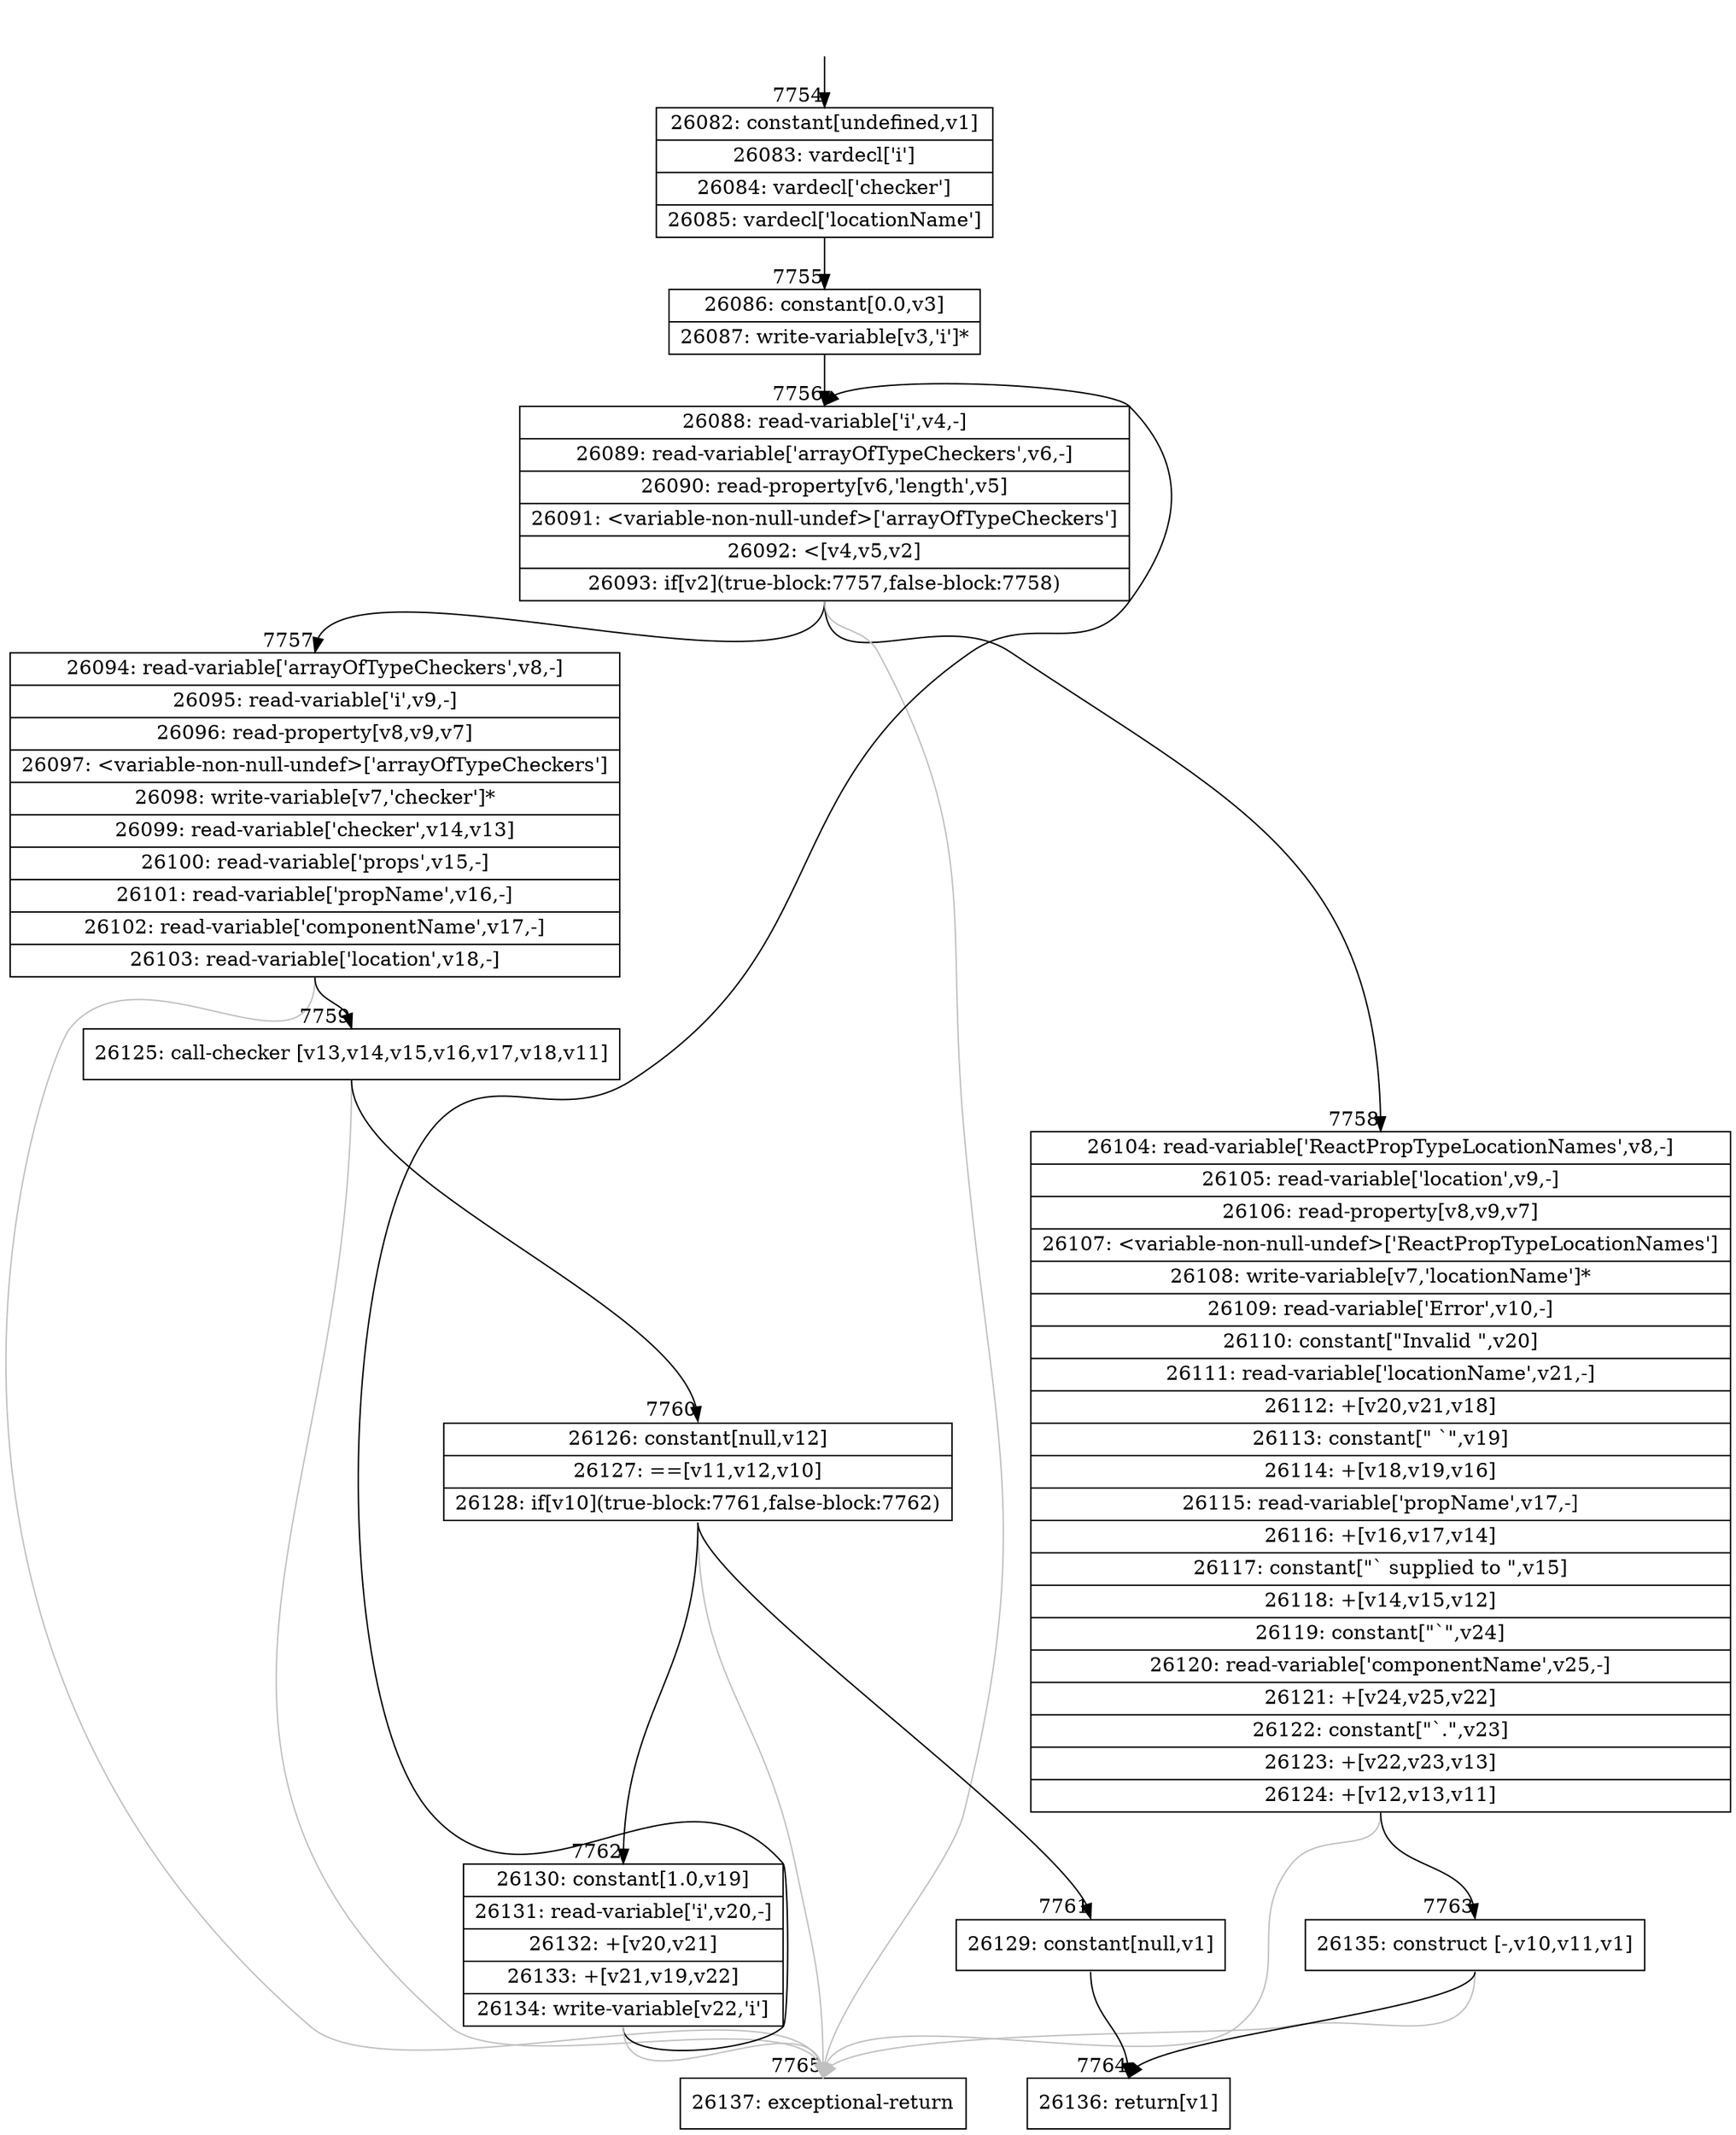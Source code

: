 digraph {
rankdir="TD"
BB_entry554[shape=none,label=""];
BB_entry554 -> BB7754 [tailport=s, headport=n, headlabel="    7754"]
BB7754 [shape=record label="{26082: constant[undefined,v1]|26083: vardecl['i']|26084: vardecl['checker']|26085: vardecl['locationName']}" ] 
BB7754 -> BB7755 [tailport=s, headport=n, headlabel="      7755"]
BB7755 [shape=record label="{26086: constant[0.0,v3]|26087: write-variable[v3,'i']*}" ] 
BB7755 -> BB7756 [tailport=s, headport=n, headlabel="      7756"]
BB7756 [shape=record label="{26088: read-variable['i',v4,-]|26089: read-variable['arrayOfTypeCheckers',v6,-]|26090: read-property[v6,'length',v5]|26091: \<variable-non-null-undef\>['arrayOfTypeCheckers']|26092: \<[v4,v5,v2]|26093: if[v2](true-block:7757,false-block:7758)}" ] 
BB7756 -> BB7757 [tailport=s, headport=n, headlabel="      7757"]
BB7756 -> BB7758 [tailport=s, headport=n, headlabel="      7758"]
BB7756 -> BB7765 [tailport=s, headport=n, color=gray, headlabel="      7765"]
BB7757 [shape=record label="{26094: read-variable['arrayOfTypeCheckers',v8,-]|26095: read-variable['i',v9,-]|26096: read-property[v8,v9,v7]|26097: \<variable-non-null-undef\>['arrayOfTypeCheckers']|26098: write-variable[v7,'checker']*|26099: read-variable['checker',v14,v13]|26100: read-variable['props',v15,-]|26101: read-variable['propName',v16,-]|26102: read-variable['componentName',v17,-]|26103: read-variable['location',v18,-]}" ] 
BB7757 -> BB7759 [tailport=s, headport=n, headlabel="      7759"]
BB7757 -> BB7765 [tailport=s, headport=n, color=gray]
BB7758 [shape=record label="{26104: read-variable['ReactPropTypeLocationNames',v8,-]|26105: read-variable['location',v9,-]|26106: read-property[v8,v9,v7]|26107: \<variable-non-null-undef\>['ReactPropTypeLocationNames']|26108: write-variable[v7,'locationName']*|26109: read-variable['Error',v10,-]|26110: constant[\"Invalid \",v20]|26111: read-variable['locationName',v21,-]|26112: +[v20,v21,v18]|26113: constant[\" `\",v19]|26114: +[v18,v19,v16]|26115: read-variable['propName',v17,-]|26116: +[v16,v17,v14]|26117: constant[\"` supplied to \",v15]|26118: +[v14,v15,v12]|26119: constant[\"`\",v24]|26120: read-variable['componentName',v25,-]|26121: +[v24,v25,v22]|26122: constant[\"`.\",v23]|26123: +[v22,v23,v13]|26124: +[v12,v13,v11]}" ] 
BB7758 -> BB7763 [tailport=s, headport=n, headlabel="      7763"]
BB7758 -> BB7765 [tailport=s, headport=n, color=gray]
BB7759 [shape=record label="{26125: call-checker [v13,v14,v15,v16,v17,v18,v11]}" ] 
BB7759 -> BB7760 [tailport=s, headport=n, headlabel="      7760"]
BB7759 -> BB7765 [tailport=s, headport=n, color=gray]
BB7760 [shape=record label="{26126: constant[null,v12]|26127: ==[v11,v12,v10]|26128: if[v10](true-block:7761,false-block:7762)}" ] 
BB7760 -> BB7761 [tailport=s, headport=n, headlabel="      7761"]
BB7760 -> BB7762 [tailport=s, headport=n, headlabel="      7762"]
BB7760 -> BB7765 [tailport=s, headport=n, color=gray]
BB7761 [shape=record label="{26129: constant[null,v1]}" ] 
BB7761 -> BB7764 [tailport=s, headport=n, headlabel="      7764"]
BB7762 [shape=record label="{26130: constant[1.0,v19]|26131: read-variable['i',v20,-]|26132: +[v20,v21]|26133: +[v21,v19,v22]|26134: write-variable[v22,'i']}" ] 
BB7762 -> BB7756 [tailport=s, headport=n]
BB7762 -> BB7765 [tailport=s, headport=n, color=gray]
BB7763 [shape=record label="{26135: construct [-,v10,v11,v1]}" ] 
BB7763 -> BB7764 [tailport=s, headport=n]
BB7763 -> BB7765 [tailport=s, headport=n, color=gray]
BB7764 [shape=record label="{26136: return[v1]}" ] 
BB7765 [shape=record label="{26137: exceptional-return}" ] 
//#$~ 13718
}
